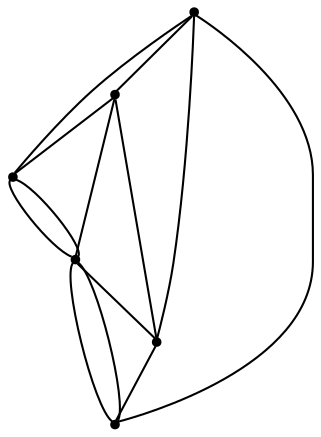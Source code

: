 graph {
  node [shape=point,comment="{\"directed\":false,\"doi\":\"10.1007/978-3-642-36763-2_8\",\"figure\":\"2 (1)\"}"]

  v0 [pos="1609.093400870793,677.3071520481392"]
  v1 [pos="1592.7024181989818,753.3320128447937"]
  v2 [pos="1579.426219775725,603.145980458541"]
  v3 [pos="1563.4104923841242,639.7676943479058"]
  v4 [pos="1561.8093268395712,711.6292762403383"]
  v5 [pos="1517.4064091510152,678.1363486040876"]

  v5 -- v2 [id="-3",pos="1517.4064091510152,678.1363486040876 1517.0561899767329,671.5561906585705 1517.0561899767329,671.5561906585705 1517.0561899767329,671.5561906585705 1517.197944599369,666.3511381978988 1517.4773818985695,655.9452937189825 1522.3100183963068,646.3770395034828 1527.1426548940442,636.8129821417172 1536.5244186442467,628.0949087508363 1546.3314462623578,621.060409594257 1556.1344019343965,614.0259104376777 1566.3626214743442,608.6833792228679 1571.4745680229673,606.0120818211166 1579.426219775725,603.145980458541 1579.426219775725,603.145980458541 1579.426219775725,603.145980458541"]
  v4 -- v5 [id="-5",pos="1561.8093268395712,711.6292762403383 1555.7924857126518,712.7712655768627 1555.7924857126518,712.7712655768627 1555.7924857126518,712.7712655768627 1554.8000761058834,712.6337232340317 1552.8027865575004,712.3587021370626 1550.8681031799767,712.0502969762995 1548.9334198024528,711.7377585504953 1547.0528169586996,711.3877027958561 1545.2056804217266,710.7834194468394 1543.3543446903668,710.1750028327815 1541.5447464062465,709.3165554780803 1539.830966103136,708.3039055429975 1538.1171858000257,707.2870587541807 1536.503549920627,706.1243395037577 1534.977460881779,704.8616588280316 1533.4513718429312,703.5989145636125 1532.0128296446342,702.2362088738906 1530.4616726877798,700.5942852334654 1528.9147149253122,698.9481647393061 1527.2552696526018,697.0186930294025 1525.5123494854126,694.8058065150616 1523.7694293182235,692.5929835894136 1521.9430342565556,690.0925490055943 1520.6504458752818,688.1922645057505 1519.353658299621,686.2919164172138 1518.5948765987414,685.0000485314279 1518.2112229297572,684.3457844697597 1517.83176845516,683.6998505268667 1518.2112229297572,684.3457844697597 1518.2112229297572,684.3457844697597 1517.83176845516,683.6998505268667 1517.83176845516,683.6998505268667 1517.83176845516,683.6998505268667 1517.4064091510152,678.1363486040876 1517.4064091510152,678.1363486040876 1517.4064091510152,678.1363486040876"]
  v0 -- v1 [id="-13",pos="1609.093400870793,677.3071520481392 1592.7024181989818,753.3320128447937 1592.7024181989818,753.3320128447937 1592.7024181989818,753.3320128447937"]
  v1 -- v4 [id="-18",pos="1592.7024181989818,753.3320128447937 1561.8093268395712,711.6292762403383 1561.8093268395712,711.6292762403383 1561.8093268395712,711.6292762403383"]
  v5 -- v4 [id="-19",pos="1517.4064091510152,678.1363486040876 1522.856168163232,677.7321788717557 1524.465732096559,678.0905647451702 1526.3879451392368,678.698981359228 1528.3143573763016,679.3073979732859 1530.5576179171044,680.1658453279872 1533.23454071459,681.4828943361777 1535.9072643176885,682.7953649584764 1539.0136501774696,684.5666915890362 1541.2319700485805,685.9877716988779 1543.4502899196916,687.4045277775995 1544.776217359431,688.4756157214948 1546.0229963473932,689.5924875243077 1547.2738472814276,690.7093593271204 1548.441350569298,691.8760846651987 1549.3211454175091,692.8138907086901 1550.205139460107,693.7514423974097 1550.8014250630454,694.4557507604223 1551.9063221800566,695.9935797105034 1553.0113465453826,697.5270846294644 1554.6249824247816,699.8900404591457 1555.775816183419,701.6860395025665 1556.9266499420567,703.4822929007591 1557.610482385546,704.7156591890395 1558.2025687940977,705.8368550229721 1558.7946552026492,706.9618661784814 1559.2907963818761,707.9787765559911 1561.8093268395712,711.6292762403383"]
  v2 -- v0 [id="-26",pos="1579.426219775725,603.145980458541 1581.6527789752165,610.7003489742581 1581.6527789752165,610.7003489742581 1581.6527789752165,610.7003489742581 1586.718916130528,618.0640467941921 1596.855389635538,632.783175903978 1602.6220287635715,645.1601426866741 1608.392867085992,657.5371730580632 1609.8022694202105,667.5721682797487 1609.093400870793,677.3071520481392"]
  v3 -- v0 [id="-29",pos="1563.4104923841242,639.7676943479058 1565.8914209648092,643.4431207998858 1566.3750918091903,644.4641008537437 1566.950508688509,645.5936903951447 1567.5301247622147,646.7270952581221 1568.2013596225434,647.9647855775223 1569.331451905876,649.7735023595313 1570.4614169408937,651.5819647867686 1572.049984902286,653.9657777077344 1573.1383397383793,655.5117460105118 1574.2265673261577,657.0579686680611 1574.8186537347094,657.770670738542 1575.6859782480744,658.7206858110779 1576.5615739018986,659.6625615309175 1577.712407660536,660.842004607584 1578.9507882597245,661.9754094705614 1580.185096912841,663.1047446571906 1581.5026259638064,664.1882959849023 1583.7042763056847,665.6343028623768 1585.9057993992483,667.0762400635031 1588.9914437837244,668.8806328143921 1591.651697051977,670.2266782665636 1594.3077511258427,671.5727237187351 1596.5427405261867,672.4563521958409 1598.4607543744776,673.0856259011833 1600.3787682227687,673.7148996065258 1601.9841329617084,674.089818540105 1603.3433994599134,674.3607063720328 1604.7027932064332,674.6359182350808 1605.8160887122183,674.8025206105857 1609.093400870793,677.3071520481392"]
  v4 -- v0 [id="-31",pos="1561.8093268395712,711.6292762403383 1564.3277936731088,708.4872317447459 1564.7281168713257,707.4370008921352 1565.2868642214116,706.1700597739821 1565.8456115714978,704.8990489794808 1566.5585838790657,703.415651950557 1567.5843325443,701.6776457950983 1568.610081209534,699.9398939944114 1569.9526781785062,697.9480417767327 1571.8415521627185,695.6433331897853 1573.722027758157,693.3348092812614 1576.1529795632225,690.7093593271204 1578.0334551586611,688.8713917463587 1579.918257196801,687.0336785203687 1581.2608541657735,685.9793779914096 1582.632718247139,685.0125755039372 1584.0002558858032,684.0498426928131 1585.4012598312477,683.1789319542954 1586.5146825853474,682.5328708340166 1587.6237788967455,681.8827400373896 1588.4493659628713,681.462037244893 1590.1922861300604,680.7325477594758 1591.9394054916363,680.0033126288304 1594.6037307059612,678.9614754836878 1596.6136178375048,678.2447037368588 1598.6275769151205,677.5320016663779 1599.9784450245518,677.1402953178624 1601.2127536776682,676.8195539506689 1602.4386639420106,676.4985582287036 1603.5435610590218,676.244457811712 1609.093400870793,677.3071520481392"]
  v5 -- v3 [id="-36",pos="1517.4064091510152,678.1363486040876 1521.2884689254597,674.6817020939982 1522.393366042471,674.4441347371712 1523.6234755012003,674.1358567537941 1524.857656906002,673.8273244156452 1526.2211225985939,673.4524054820661 1528.2350816762096,672.7605605028698 1530.2574391425992,672.0646458473253 1532.9343619400845,671.0561291772838 1534.6855532477327,670.3434271068029 1536.4368718036956,669.6350490674421 1537.2666580642083,669.222485627642 1538.3841527643801,668.5888878911795 1539.5057194106241,667.9514748331407 1540.9151217448425,667.0930274784395 1542.2952569666672,666.14682772748 1543.675392188492,665.1968126549439 1545.0305867406248,664.1590451861496 1546.93613025407,662.3421890514442 1548.837474573128,660.5210088856187 1551.2933670478853,657.9248097302305 1553.2031097557174,655.6368885582194 1555.1170516579361,653.3532914173284 1556.480517350528,651.3779722598143 1557.5270074910673,649.6526838429438 1558.5694256855343,647.9273954260732 1559.2991947706498,646.4478137187259 1559.8704124555818,645.1851966316927 1560.4416301405136,643.9225795446597 1560.8586228679633,642.8807423995171 1563.4104923841242,639.7676943479058"]
  v1 -- v2 [id="-38",pos="1592.7024181989818,753.3320128447937 1601.7506323041343,749.4063012973986 1609.5770399030953,743.3262048331682 1618.366717244746,731.19093867234 1627.1563945863968,719.051348480392 1636.9176128111962,700.8609126229663 1635.508337725293,679.340718448387 1634.0989353910747,657.8205242738076 1621.5273108866124,632.9705717820746 1610.7196025212738,619.7184338184337 1599.9159661020074,606.4622261784447 1590.8719193791628,604.803578711776 1586.3520592390914,603.9743821558276 1579.426219775725,603.145980458541 1579.426219775725,603.145980458541 1579.426219775725,603.145980458541"]
  v2 -- v3 [id="-49",pos="1579.426219775725,603.145980458541 1563.4104923841242,639.7676943479058 1563.4104923841242,639.7676943479058 1563.4104923841242,639.7676943479058"]
  v5 -- v3 [id="-16",pos="1517.4064091510152,678.1363486040876 1516.9952797873189,673.7927093144988 1517.0118916571591,673.1827496810638 1517.0561899767329,671.5561906585705 1517.4524412288777,670.1516436088934 1517.4524412288777,670.1516436088934 1517.4524412288777,670.1516436088934 1517.8192981203142,669.2140283314809 1518.5573383458889,667.3470007180451 1519.3162472950833,665.5384111134221 1520.0792281903498,663.7339547738401 1520.859005863164,661.992006119419 1521.888953722785,660.3375555064845 1522.9105031936322,658.687301747284 1524.1780236568995,657.1286792946113 1525.566557267498,655.7075991847696 1526.9592900724833,654.2823858098868 1528.4727815281706,652.9905179241009 1530.0614767378775,651.8070051710862 1531.6501719475846,650.6234288293784 1533.3138164146817,649.5441379440938 1535.277766904599,648.4313994063222 1537.2415901462016,647.3145911922023 1539.5057194106241,646.1602020605545 1542.0701546978669,644.9933495450903 1544.6344627367948,643.8223637645849 1547.4990767985428,642.6387874228773 1549.650591304408,641.8303207808275 1551.802105810273,641.0218541387778 1553.2448472029569,640.588497196386 1553.9662178992987,640.3717869308437 1554.6833894012536,640.1550766653013 1553.9662178992987,640.3717869308437 1553.9662178992987,640.3717869308437 1563.4104923841242,639.7676943479058 1563.4104923841242,639.7676943479058 1563.4104923841242,639.7676943479058"]
  v1 -- v5 [id="-17",pos="1592.7024181989818,753.3320128447937 1584.9342585160994,750.9816475763147 1584.9342585160994,750.9816475763147 1584.9342585160994,750.9816475763147 1578.6504822369045,748.6812630204872 1566.078984980757,744.0888240276075 1556.2260207210197,738.3670498480986 1546.3772556556692,732.6494725223239 1539.2429516406567,725.802496421227 1532.8633573804516,715.913373661148 1526.4837631202467,706.0159207822935 1520.8546794204624,693.076321244457 1517.4064091510152,678.1363486040876"]
}